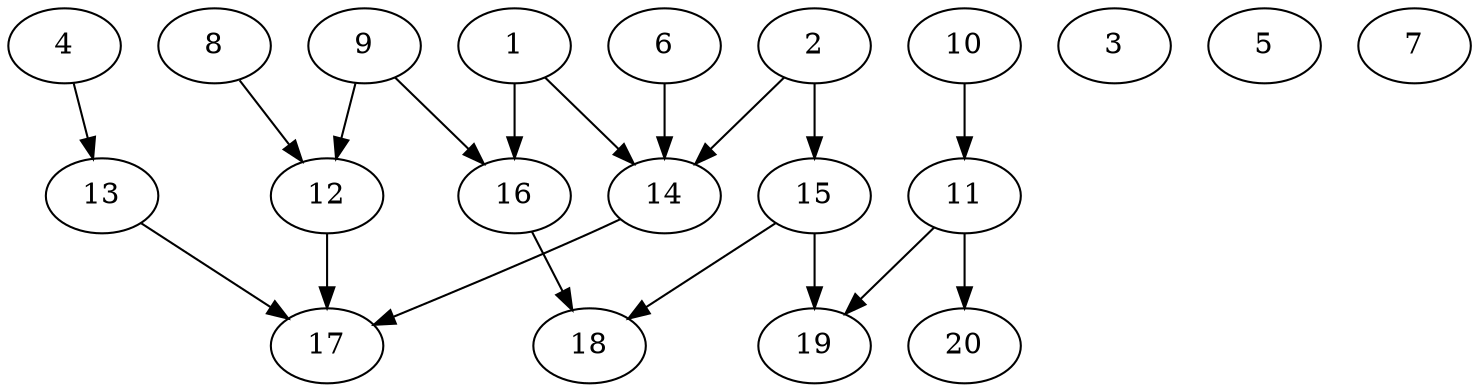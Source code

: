 // DAG automatically generated by daggen at Thu Oct  3 13:58:42 2019
// ./daggen --dot -n 20 --ccr 0.5 --fat 0.7 --regular 0.7 --density 0.6 --mindata 5242880 --maxdata 52428800 
digraph G {
  1 [size="74082304", alpha="0.16", expect_size="37041152"] 
  1 -> 14 [size ="37041152"]
  1 -> 16 [size ="37041152"]
  2 [size="69978112", alpha="0.16", expect_size="34989056"] 
  2 -> 14 [size ="34989056"]
  2 -> 15 [size ="34989056"]
  3 [size="18931712", alpha="0.07", expect_size="9465856"] 
  4 [size="80201728", alpha="0.10", expect_size="40100864"] 
  4 -> 13 [size ="40100864"]
  5 [size="83292160", alpha="0.03", expect_size="41646080"] 
  6 [size="48738304", alpha="0.07", expect_size="24369152"] 
  6 -> 14 [size ="24369152"]
  7 [size="81375232", alpha="0.04", expect_size="40687616"] 
  8 [size="19556352", alpha="0.12", expect_size="9778176"] 
  8 -> 12 [size ="9778176"]
  9 [size="67153920", alpha="0.13", expect_size="33576960"] 
  9 -> 12 [size ="33576960"]
  9 -> 16 [size ="33576960"]
  10 [size="13445120", alpha="0.16", expect_size="6722560"] 
  10 -> 11 [size ="6722560"]
  11 [size="71256064", alpha="0.01", expect_size="35628032"] 
  11 -> 19 [size ="35628032"]
  11 -> 20 [size ="35628032"]
  12 [size="51841024", alpha="0.10", expect_size="25920512"] 
  12 -> 17 [size ="25920512"]
  13 [size="31737856", alpha="0.10", expect_size="15868928"] 
  13 -> 17 [size ="15868928"]
  14 [size="62445568", alpha="0.12", expect_size="31222784"] 
  14 -> 17 [size ="31222784"]
  15 [size="13694976", alpha="0.20", expect_size="6847488"] 
  15 -> 18 [size ="6847488"]
  15 -> 19 [size ="6847488"]
  16 [size="29034496", alpha="0.08", expect_size="14517248"] 
  16 -> 18 [size ="14517248"]
  17 [size="61022208", alpha="0.05", expect_size="30511104"] 
  18 [size="81328128", alpha="0.14", expect_size="40664064"] 
  19 [size="45889536", alpha="0.08", expect_size="22944768"] 
  20 [size="14907392", alpha="0.01", expect_size="7453696"] 
}
